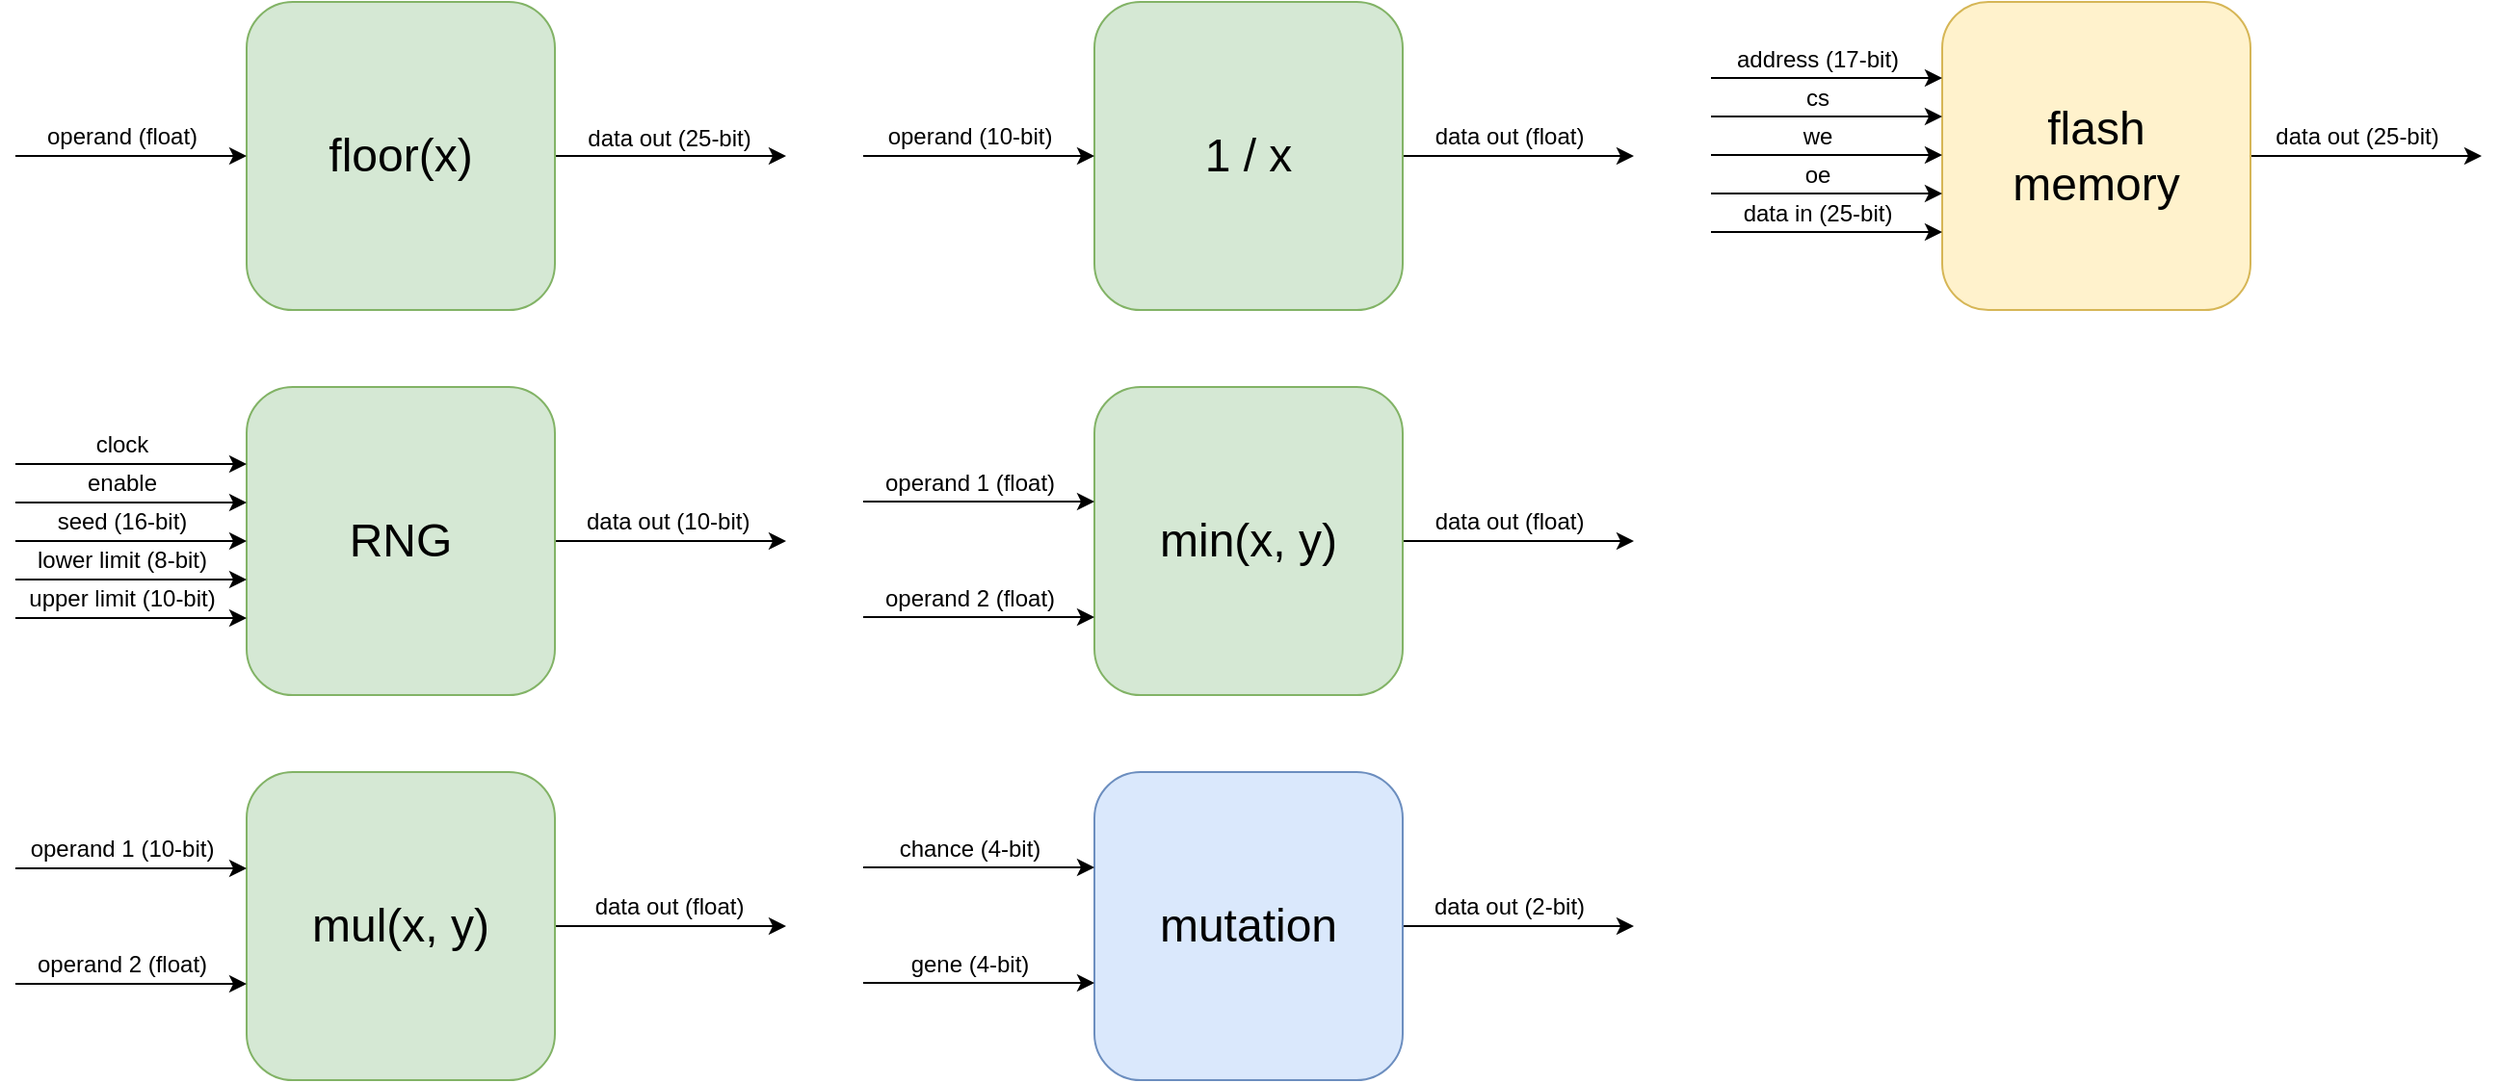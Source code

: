 <mxfile version="12.6.5" type="device"><diagram name="Page-1" id="e56a1550-8fbb-45ad-956c-1786394a9013"><mxGraphModel dx="1422" dy="945" grid="1" gridSize="10" guides="1" tooltips="1" connect="1" arrows="1" fold="1" page="1" pageScale="1" pageWidth="1100" pageHeight="850" background="#ffffff" math="0" shadow="0"><root><mxCell id="0"/><mxCell id="1" parent="0"/><mxCell id="Rb0bzob2_ngG_hteBXKm-30" style="edgeStyle=orthogonalEdgeStyle;rounded=0;orthogonalLoop=1;jettySize=auto;html=1;exitX=1;exitY=0.5;exitDx=0;exitDy=0;" edge="1" parent="1" source="N9gOWPG3bcZSmTcx3eN3-1"><mxGeometry relative="1" as="geometry"><mxPoint x="440" y="200" as="targetPoint"/></mxGeometry></mxCell><mxCell id="N9gOWPG3bcZSmTcx3eN3-1" value="&lt;font style=&quot;font-size: 24px&quot;&gt;floor(x)&lt;/font&gt;" style="rounded=1;whiteSpace=wrap;html=1;fillColor=#d5e8d4;strokeColor=#82b366;" parent="1" vertex="1"><mxGeometry x="160" y="120" width="160" height="160" as="geometry"/></mxCell><mxCell id="Rb0bzob2_ngG_hteBXKm-27" style="edgeStyle=orthogonalEdgeStyle;rounded=0;orthogonalLoop=1;jettySize=auto;html=1;exitX=1;exitY=0.5;exitDx=0;exitDy=0;" edge="1" parent="1" source="N9gOWPG3bcZSmTcx3eN3-2"><mxGeometry relative="1" as="geometry"><mxPoint x="440" y="400" as="targetPoint"/></mxGeometry></mxCell><mxCell id="N9gOWPG3bcZSmTcx3eN3-2" value="&lt;font style=&quot;font-size: 24px&quot;&gt;RNG&lt;/font&gt;" style="rounded=1;whiteSpace=wrap;html=1;fillColor=#d5e8d4;strokeColor=#82b366;" parent="1" vertex="1"><mxGeometry x="160" y="320" width="160" height="160" as="geometry"/></mxCell><mxCell id="Rb0bzob2_ngG_hteBXKm-50" style="edgeStyle=orthogonalEdgeStyle;rounded=0;orthogonalLoop=1;jettySize=auto;html=1;exitX=1;exitY=0.5;exitDx=0;exitDy=0;" edge="1" parent="1" source="N9gOWPG3bcZSmTcx3eN3-3"><mxGeometry relative="1" as="geometry"><mxPoint x="880" y="200" as="targetPoint"/></mxGeometry></mxCell><mxCell id="N9gOWPG3bcZSmTcx3eN3-3" value="&lt;font style=&quot;font-size: 24px&quot;&gt;1 / x&lt;/font&gt;" style="rounded=1;whiteSpace=wrap;html=1;fillColor=#d5e8d4;strokeColor=#82b366;" parent="1" vertex="1"><mxGeometry x="600" y="120" width="160" height="160" as="geometry"/></mxCell><mxCell id="Rb0bzob2_ngG_hteBXKm-72" style="edgeStyle=orthogonalEdgeStyle;rounded=0;orthogonalLoop=1;jettySize=auto;html=1;exitX=1;exitY=0.5;exitDx=0;exitDy=0;" edge="1" parent="1" source="N9gOWPG3bcZSmTcx3eN3-4"><mxGeometry relative="1" as="geometry"><mxPoint x="880" y="400" as="targetPoint"/></mxGeometry></mxCell><mxCell id="N9gOWPG3bcZSmTcx3eN3-4" value="&lt;font style=&quot;font-size: 24px&quot;&gt;min(x, y)&lt;/font&gt;" style="rounded=1;whiteSpace=wrap;html=1;fillColor=#d5e8d4;strokeColor=#82b366;" parent="1" vertex="1"><mxGeometry x="600" y="320" width="160" height="160" as="geometry"/></mxCell><mxCell id="Rb0bzob2_ngG_hteBXKm-36" style="edgeStyle=orthogonalEdgeStyle;rounded=0;orthogonalLoop=1;jettySize=auto;html=1;exitX=1;exitY=0.5;exitDx=0;exitDy=0;" edge="1" parent="1" source="N9gOWPG3bcZSmTcx3eN3-5"><mxGeometry relative="1" as="geometry"><mxPoint x="440" y="600" as="targetPoint"/></mxGeometry></mxCell><mxCell id="N9gOWPG3bcZSmTcx3eN3-5" value="&lt;font style=&quot;font-size: 24px&quot;&gt;mul(x, y)&lt;/font&gt;" style="rounded=1;whiteSpace=wrap;html=1;fillColor=#d5e8d4;strokeColor=#82b366;" parent="1" vertex="1"><mxGeometry x="160" y="520" width="160" height="160" as="geometry"/></mxCell><mxCell id="Rb0bzob2_ngG_hteBXKm-56" style="edgeStyle=orthogonalEdgeStyle;rounded=0;orthogonalLoop=1;jettySize=auto;html=1;exitX=1;exitY=0.5;exitDx=0;exitDy=0;" edge="1" parent="1" source="N9gOWPG3bcZSmTcx3eN3-6"><mxGeometry relative="1" as="geometry"><mxPoint x="880" y="600" as="targetPoint"/></mxGeometry></mxCell><mxCell id="N9gOWPG3bcZSmTcx3eN3-6" value="&lt;font style=&quot;font-size: 24px&quot;&gt;mutation&lt;/font&gt;" style="rounded=1;whiteSpace=wrap;html=1;fillColor=#dae8fc;strokeColor=#6c8ebf;" parent="1" vertex="1"><mxGeometry x="600" y="520" width="160" height="160" as="geometry"/></mxCell><mxCell id="Rb0bzob2_ngG_hteBXKm-71" style="edgeStyle=orthogonalEdgeStyle;rounded=0;orthogonalLoop=1;jettySize=auto;html=1;exitX=1;exitY=0.5;exitDx=0;exitDy=0;" edge="1" parent="1" source="N9gOWPG3bcZSmTcx3eN3-7"><mxGeometry relative="1" as="geometry"><mxPoint x="1320" y="200" as="targetPoint"/></mxGeometry></mxCell><mxCell id="N9gOWPG3bcZSmTcx3eN3-7" value="&lt;font&gt;&lt;font style=&quot;font-size: 24px&quot;&gt;flash&lt;br&gt;memory&lt;/font&gt;&lt;br&gt;&lt;/font&gt;" style="rounded=1;whiteSpace=wrap;html=1;fillColor=#fff2cc;strokeColor=#d6b656;" parent="1" vertex="1"><mxGeometry x="1040" y="120" width="160" height="160" as="geometry"/></mxCell><mxCell id="Rb0bzob2_ngG_hteBXKm-15" value="" style="endArrow=classic;html=1;entryX=0;entryY=0.5;entryDx=0;entryDy=0;" edge="1" parent="1" target="N9gOWPG3bcZSmTcx3eN3-1"><mxGeometry width="50" height="50" relative="1" as="geometry"><mxPoint x="40" y="200" as="sourcePoint"/><mxPoint x="140" y="210" as="targetPoint"/></mxGeometry></mxCell><mxCell id="Rb0bzob2_ngG_hteBXKm-16" value="operand (float)" style="text;html=1;align=center;verticalAlign=middle;resizable=0;points=[];autosize=1;" vertex="1" parent="1"><mxGeometry x="50" y="180" width="90" height="20" as="geometry"/></mxCell><mxCell id="Rb0bzob2_ngG_hteBXKm-17" value="" style="endArrow=classic;html=1;entryX=0;entryY=0.5;entryDx=0;entryDy=0;" edge="1" parent="1"><mxGeometry width="50" height="50" relative="1" as="geometry"><mxPoint x="40" y="360" as="sourcePoint"/><mxPoint x="160" y="360" as="targetPoint"/></mxGeometry></mxCell><mxCell id="Rb0bzob2_ngG_hteBXKm-18" value="clock" style="text;html=1;align=center;verticalAlign=middle;resizable=0;points=[];autosize=1;" vertex="1" parent="1"><mxGeometry x="75" y="340" width="40" height="20" as="geometry"/></mxCell><mxCell id="Rb0bzob2_ngG_hteBXKm-19" value="" style="endArrow=classic;html=1;entryX=0;entryY=0.5;entryDx=0;entryDy=0;" edge="1" parent="1"><mxGeometry width="50" height="50" relative="1" as="geometry"><mxPoint x="40" y="380" as="sourcePoint"/><mxPoint x="160" y="380" as="targetPoint"/></mxGeometry></mxCell><mxCell id="Rb0bzob2_ngG_hteBXKm-20" value="enable" style="text;html=1;align=center;verticalAlign=middle;resizable=0;points=[];autosize=1;" vertex="1" parent="1"><mxGeometry x="70" y="360" width="50" height="20" as="geometry"/></mxCell><mxCell id="Rb0bzob2_ngG_hteBXKm-21" value="" style="endArrow=classic;html=1;entryX=0;entryY=0.5;entryDx=0;entryDy=0;" edge="1" parent="1"><mxGeometry width="50" height="50" relative="1" as="geometry"><mxPoint x="40" y="400" as="sourcePoint"/><mxPoint x="160" y="400" as="targetPoint"/></mxGeometry></mxCell><mxCell id="Rb0bzob2_ngG_hteBXKm-22" value="seed (16-bit)" style="text;html=1;align=center;verticalAlign=middle;resizable=0;points=[];autosize=1;" vertex="1" parent="1"><mxGeometry x="55" y="380" width="80" height="20" as="geometry"/></mxCell><mxCell id="Rb0bzob2_ngG_hteBXKm-23" value="" style="endArrow=classic;html=1;entryX=0;entryY=0.5;entryDx=0;entryDy=0;" edge="1" parent="1"><mxGeometry width="50" height="50" relative="1" as="geometry"><mxPoint x="40" y="420" as="sourcePoint"/><mxPoint x="160" y="420" as="targetPoint"/></mxGeometry></mxCell><mxCell id="Rb0bzob2_ngG_hteBXKm-24" value="lower limit (8-bit)" style="text;html=1;align=center;verticalAlign=middle;resizable=0;points=[];autosize=1;" vertex="1" parent="1"><mxGeometry x="45" y="400" width="100" height="20" as="geometry"/></mxCell><mxCell id="Rb0bzob2_ngG_hteBXKm-26" value="data out (10-bit)&amp;nbsp;" style="text;html=1;align=center;verticalAlign=middle;resizable=0;points=[];autosize=1;" vertex="1" parent="1"><mxGeometry x="330" y="380" width="100" height="20" as="geometry"/></mxCell><mxCell id="Rb0bzob2_ngG_hteBXKm-28" value="" style="endArrow=classic;html=1;entryX=0;entryY=0.5;entryDx=0;entryDy=0;" edge="1" parent="1"><mxGeometry width="50" height="50" relative="1" as="geometry"><mxPoint x="40" y="440" as="sourcePoint"/><mxPoint x="160" y="440" as="targetPoint"/></mxGeometry></mxCell><mxCell id="Rb0bzob2_ngG_hteBXKm-29" value="upper limit (10-bit)" style="text;html=1;align=center;verticalAlign=middle;resizable=0;points=[];autosize=1;" vertex="1" parent="1"><mxGeometry x="40" y="420" width="110" height="20" as="geometry"/></mxCell><mxCell id="Rb0bzob2_ngG_hteBXKm-31" value="data out (25-bit)" style="text;html=1;align=center;verticalAlign=middle;resizable=0;points=[];autosize=1;" vertex="1" parent="1"><mxGeometry x="329" y="181" width="100" height="20" as="geometry"/></mxCell><mxCell id="Rb0bzob2_ngG_hteBXKm-32" value="" style="endArrow=classic;html=1;entryX=0;entryY=0.5;entryDx=0;entryDy=0;" edge="1" parent="1"><mxGeometry width="50" height="50" relative="1" as="geometry"><mxPoint x="40" y="570" as="sourcePoint"/><mxPoint x="160" y="570" as="targetPoint"/></mxGeometry></mxCell><mxCell id="Rb0bzob2_ngG_hteBXKm-33" value="operand 1 (10-bit)" style="text;html=1;align=center;verticalAlign=middle;resizable=0;points=[];autosize=1;" vertex="1" parent="1"><mxGeometry x="40" y="550" width="110" height="20" as="geometry"/></mxCell><mxCell id="Rb0bzob2_ngG_hteBXKm-34" value="" style="endArrow=classic;html=1;entryX=0;entryY=0.5;entryDx=0;entryDy=0;" edge="1" parent="1"><mxGeometry width="50" height="50" relative="1" as="geometry"><mxPoint x="40" y="630" as="sourcePoint"/><mxPoint x="160" y="630" as="targetPoint"/></mxGeometry></mxCell><mxCell id="Rb0bzob2_ngG_hteBXKm-35" value="operand 2 (float)" style="text;html=1;align=center;verticalAlign=middle;resizable=0;points=[];autosize=1;" vertex="1" parent="1"><mxGeometry x="45" y="610" width="100" height="20" as="geometry"/></mxCell><mxCell id="Rb0bzob2_ngG_hteBXKm-37" value="data out (float)" style="text;html=1;align=center;verticalAlign=middle;resizable=0;points=[];autosize=1;" vertex="1" parent="1"><mxGeometry x="334" y="580" width="90" height="20" as="geometry"/></mxCell><mxCell id="Rb0bzob2_ngG_hteBXKm-42" value="" style="endArrow=classic;html=1;entryX=0;entryY=0.5;entryDx=0;entryDy=0;" edge="1" parent="1"><mxGeometry width="50" height="50" relative="1" as="geometry"><mxPoint x="480" y="379.5" as="sourcePoint"/><mxPoint x="600" y="379.5" as="targetPoint"/></mxGeometry></mxCell><mxCell id="Rb0bzob2_ngG_hteBXKm-43" value="operand 1 (float)" style="text;html=1;align=center;verticalAlign=middle;resizable=0;points=[];autosize=1;" vertex="1" parent="1"><mxGeometry x="485" y="359.5" width="100" height="20" as="geometry"/></mxCell><mxCell id="Rb0bzob2_ngG_hteBXKm-44" value="" style="endArrow=classic;html=1;entryX=0;entryY=0.5;entryDx=0;entryDy=0;" edge="1" parent="1"><mxGeometry width="50" height="50" relative="1" as="geometry"><mxPoint x="480" y="439.5" as="sourcePoint"/><mxPoint x="600" y="439.5" as="targetPoint"/></mxGeometry></mxCell><mxCell id="Rb0bzob2_ngG_hteBXKm-45" value="operand 2 (float)" style="text;html=1;align=center;verticalAlign=middle;resizable=0;points=[];autosize=1;" vertex="1" parent="1"><mxGeometry x="485" y="419.5" width="100" height="20" as="geometry"/></mxCell><mxCell id="Rb0bzob2_ngG_hteBXKm-46" value="" style="endArrow=classic;html=1;entryX=0;entryY=0.5;entryDx=0;entryDy=0;" edge="1" parent="1"><mxGeometry width="50" height="50" relative="1" as="geometry"><mxPoint x="480" y="200" as="sourcePoint"/><mxPoint x="600" y="200" as="targetPoint"/></mxGeometry></mxCell><mxCell id="Rb0bzob2_ngG_hteBXKm-47" value="operand (10-bit)" style="text;html=1;align=center;verticalAlign=middle;resizable=0;points=[];autosize=1;" vertex="1" parent="1"><mxGeometry x="485" y="180" width="100" height="20" as="geometry"/></mxCell><mxCell id="Rb0bzob2_ngG_hteBXKm-51" value="data out (float)" style="text;html=1;align=center;verticalAlign=middle;resizable=0;points=[];autosize=1;" vertex="1" parent="1"><mxGeometry x="770" y="180" width="90" height="20" as="geometry"/></mxCell><mxCell id="Rb0bzob2_ngG_hteBXKm-52" value="" style="endArrow=classic;html=1;entryX=0;entryY=0.5;entryDx=0;entryDy=0;" edge="1" parent="1"><mxGeometry width="50" height="50" relative="1" as="geometry"><mxPoint x="480" y="569.5" as="sourcePoint"/><mxPoint x="600" y="569.5" as="targetPoint"/></mxGeometry></mxCell><mxCell id="Rb0bzob2_ngG_hteBXKm-53" value="chance (4-bit)" style="text;html=1;align=center;verticalAlign=middle;resizable=0;points=[];autosize=1;" vertex="1" parent="1"><mxGeometry x="490" y="549.5" width="90" height="20" as="geometry"/></mxCell><mxCell id="Rb0bzob2_ngG_hteBXKm-54" value="" style="endArrow=classic;html=1;entryX=0;entryY=0.5;entryDx=0;entryDy=0;" edge="1" parent="1"><mxGeometry width="50" height="50" relative="1" as="geometry"><mxPoint x="480" y="629.5" as="sourcePoint"/><mxPoint x="600" y="629.5" as="targetPoint"/></mxGeometry></mxCell><mxCell id="Rb0bzob2_ngG_hteBXKm-55" value="gene (4-bit)" style="text;html=1;align=center;verticalAlign=middle;resizable=0;points=[];autosize=1;" vertex="1" parent="1"><mxGeometry x="495" y="609.5" width="80" height="20" as="geometry"/></mxCell><mxCell id="Rb0bzob2_ngG_hteBXKm-57" value="data out (2-bit)" style="text;html=1;align=center;verticalAlign=middle;resizable=0;points=[];autosize=1;" vertex="1" parent="1"><mxGeometry x="770" y="580" width="90" height="20" as="geometry"/></mxCell><mxCell id="Rb0bzob2_ngG_hteBXKm-58" value="" style="endArrow=classic;html=1;entryX=0;entryY=0.5;entryDx=0;entryDy=0;" edge="1" parent="1"><mxGeometry width="50" height="50" relative="1" as="geometry"><mxPoint x="920" y="159.5" as="sourcePoint"/><mxPoint x="1040" y="159.5" as="targetPoint"/></mxGeometry></mxCell><mxCell id="Rb0bzob2_ngG_hteBXKm-59" value="address (17-bit)" style="text;html=1;align=center;verticalAlign=middle;resizable=0;points=[];autosize=1;" vertex="1" parent="1"><mxGeometry x="925" y="139.5" width="100" height="20" as="geometry"/></mxCell><mxCell id="Rb0bzob2_ngG_hteBXKm-60" value="" style="endArrow=classic;html=1;entryX=0;entryY=0.5;entryDx=0;entryDy=0;" edge="1" parent="1"><mxGeometry width="50" height="50" relative="1" as="geometry"><mxPoint x="920" y="179.5" as="sourcePoint"/><mxPoint x="1040" y="179.5" as="targetPoint"/></mxGeometry></mxCell><mxCell id="Rb0bzob2_ngG_hteBXKm-61" value="cs" style="text;html=1;align=center;verticalAlign=middle;resizable=0;points=[];autosize=1;" vertex="1" parent="1"><mxGeometry x="960" y="159.5" width="30" height="20" as="geometry"/></mxCell><mxCell id="Rb0bzob2_ngG_hteBXKm-62" value="" style="endArrow=classic;html=1;entryX=0;entryY=0.5;entryDx=0;entryDy=0;" edge="1" parent="1"><mxGeometry width="50" height="50" relative="1" as="geometry"><mxPoint x="920" y="199.5" as="sourcePoint"/><mxPoint x="1040" y="199.5" as="targetPoint"/></mxGeometry></mxCell><mxCell id="Rb0bzob2_ngG_hteBXKm-63" value="we" style="text;html=1;align=center;verticalAlign=middle;resizable=0;points=[];autosize=1;" vertex="1" parent="1"><mxGeometry x="960" y="179.5" width="30" height="20" as="geometry"/></mxCell><mxCell id="Rb0bzob2_ngG_hteBXKm-64" value="" style="endArrow=classic;html=1;entryX=0;entryY=0.5;entryDx=0;entryDy=0;" edge="1" parent="1"><mxGeometry width="50" height="50" relative="1" as="geometry"><mxPoint x="920" y="219.5" as="sourcePoint"/><mxPoint x="1040" y="219.5" as="targetPoint"/></mxGeometry></mxCell><mxCell id="Rb0bzob2_ngG_hteBXKm-65" value="oe" style="text;html=1;align=center;verticalAlign=middle;resizable=0;points=[];autosize=1;" vertex="1" parent="1"><mxGeometry x="960" y="199.5" width="30" height="20" as="geometry"/></mxCell><mxCell id="Rb0bzob2_ngG_hteBXKm-66" value="" style="endArrow=classic;html=1;entryX=0;entryY=0.5;entryDx=0;entryDy=0;" edge="1" parent="1"><mxGeometry width="50" height="50" relative="1" as="geometry"><mxPoint x="920" y="239.5" as="sourcePoint"/><mxPoint x="1040" y="239.5" as="targetPoint"/></mxGeometry></mxCell><mxCell id="Rb0bzob2_ngG_hteBXKm-67" value="data in (25-bit)" style="text;html=1;align=center;verticalAlign=middle;resizable=0;points=[];autosize=1;" vertex="1" parent="1"><mxGeometry x="930" y="219.5" width="90" height="20" as="geometry"/></mxCell><mxCell id="Rb0bzob2_ngG_hteBXKm-70" value="data out (25-bit)" style="text;html=1;align=center;verticalAlign=middle;resizable=0;points=[];autosize=1;" vertex="1" parent="1"><mxGeometry x="1205" y="179.5" width="100" height="20" as="geometry"/></mxCell><mxCell id="Rb0bzob2_ngG_hteBXKm-73" value="data out (float)" style="text;html=1;align=center;verticalAlign=middle;resizable=0;points=[];autosize=1;" vertex="1" parent="1"><mxGeometry x="770" y="379.5" width="90" height="20" as="geometry"/></mxCell></root></mxGraphModel></diagram></mxfile>